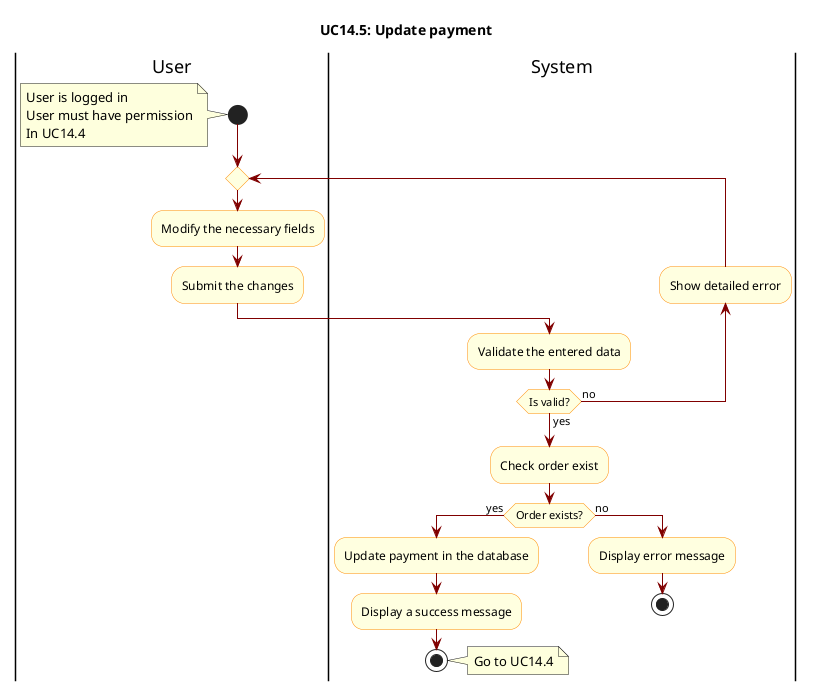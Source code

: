 @startuml

skinparam ActivityBackgroundColor LightYellow
skinparam ActivityBorderColor DarkOrange
skinparam ArrowColor Maroon

title UC14.5: Update payment

|User|
start
note left
    User is logged in  
    User must have permission
    In UC14.4
end note


    repeat 
        |User|
        :Modify the necessary fields;
        :Submit the changes;

        |System|
        :Validate the entered data;

        backward :Show detailed error;
    repeat while(Is valid?) is(no) not(yes)

    :Check order exist;
    if(Order exists?) then(yes)
        :Update payment in the database;
        :Display a success message;
        stop
        note right
            Go to UC14.4
        end note
    else(no)
        :Display error message;
        stop
    endif

@enduml

